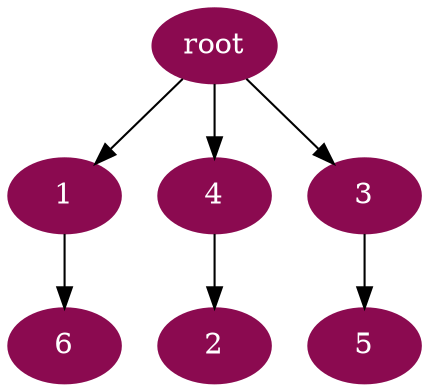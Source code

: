 digraph G {
node [color=deeppink4, style=filled, fontcolor=white];
"root" -> 1;
4 -> 2;
"root" -> 3;
"root" -> 4;
3 -> 5;
1 -> 6;
}
